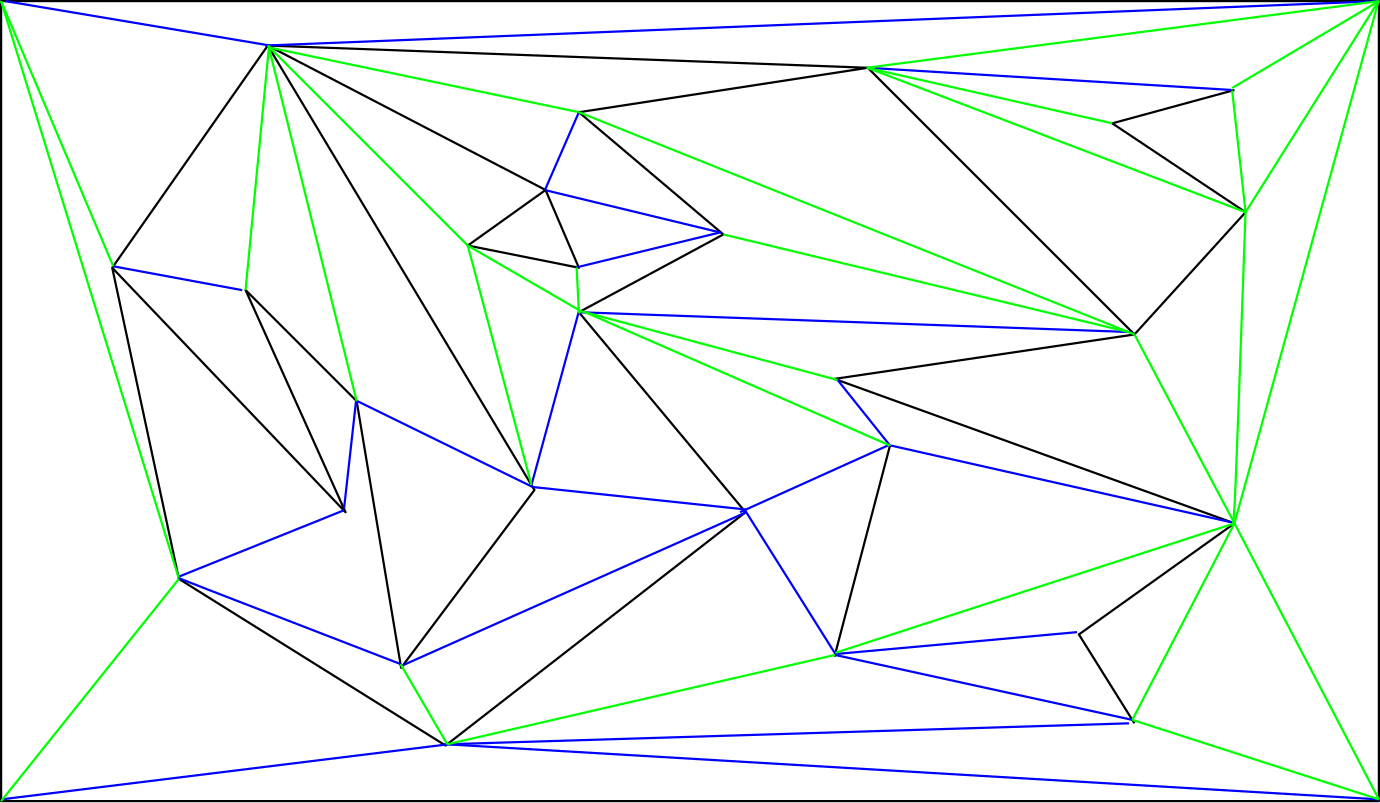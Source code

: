 <?xml version="1.0"?>
<!DOCTYPE ipe SYSTEM "ipe.dtd">
<ipe version="70218" creator="Ipe 7.2.24">
<info created="D:20210929145817" modified="D:20211007130912"/>
<ipestyle name="basic">
<symbol name="arrow/arc(spx)">
<path stroke="sym-stroke" fill="sym-stroke" pen="sym-pen">
0 0 m
-1 0.333 l
-1 -0.333 l
h
</path>
</symbol>
<symbol name="arrow/farc(spx)">
<path stroke="sym-stroke" fill="white" pen="sym-pen">
0 0 m
-1 0.333 l
-1 -0.333 l
h
</path>
</symbol>
<symbol name="arrow/ptarc(spx)">
<path stroke="sym-stroke" fill="sym-stroke" pen="sym-pen">
0 0 m
-1 0.333 l
-0.8 0 l
-1 -0.333 l
h
</path>
</symbol>
<symbol name="arrow/fptarc(spx)">
<path stroke="sym-stroke" fill="white" pen="sym-pen">
0 0 m
-1 0.333 l
-0.8 0 l
-1 -0.333 l
h
</path>
</symbol>
<symbol name="mark/circle(sx)" transformations="translations">
<path fill="sym-stroke">
0.6 0 0 0.6 0 0 e
0.4 0 0 0.4 0 0 e
</path>
</symbol>
<symbol name="mark/disk(sx)" transformations="translations">
<path fill="sym-stroke">
0.6 0 0 0.6 0 0 e
</path>
</symbol>
<symbol name="mark/fdisk(sfx)" transformations="translations">
<group>
<path fill="sym-fill">
0.5 0 0 0.5 0 0 e
</path>
<path fill="sym-stroke" fillrule="eofill">
0.6 0 0 0.6 0 0 e
0.4 0 0 0.4 0 0 e
</path>
</group>
</symbol>
<symbol name="mark/box(sx)" transformations="translations">
<path fill="sym-stroke" fillrule="eofill">
-0.6 -0.6 m
0.6 -0.6 l
0.6 0.6 l
-0.6 0.6 l
h
-0.4 -0.4 m
0.4 -0.4 l
0.4 0.4 l
-0.4 0.4 l
h
</path>
</symbol>
<symbol name="mark/square(sx)" transformations="translations">
<path fill="sym-stroke">
-0.6 -0.6 m
0.6 -0.6 l
0.6 0.6 l
-0.6 0.6 l
h
</path>
</symbol>
<symbol name="mark/fsquare(sfx)" transformations="translations">
<group>
<path fill="sym-fill">
-0.5 -0.5 m
0.5 -0.5 l
0.5 0.5 l
-0.5 0.5 l
h
</path>
<path fill="sym-stroke" fillrule="eofill">
-0.6 -0.6 m
0.6 -0.6 l
0.6 0.6 l
-0.6 0.6 l
h
-0.4 -0.4 m
0.4 -0.4 l
0.4 0.4 l
-0.4 0.4 l
h
</path>
</group>
</symbol>
<symbol name="mark/cross(sx)" transformations="translations">
<group>
<path fill="sym-stroke">
-0.43 -0.57 m
0.57 0.43 l
0.43 0.57 l
-0.57 -0.43 l
h
</path>
<path fill="sym-stroke">
-0.43 0.57 m
0.57 -0.43 l
0.43 -0.57 l
-0.57 0.43 l
h
</path>
</group>
</symbol>
<symbol name="arrow/fnormal(spx)">
<path stroke="sym-stroke" fill="white" pen="sym-pen">
0 0 m
-1 0.333 l
-1 -0.333 l
h
</path>
</symbol>
<symbol name="arrow/pointed(spx)">
<path stroke="sym-stroke" fill="sym-stroke" pen="sym-pen">
0 0 m
-1 0.333 l
-0.8 0 l
-1 -0.333 l
h
</path>
</symbol>
<symbol name="arrow/fpointed(spx)">
<path stroke="sym-stroke" fill="white" pen="sym-pen">
0 0 m
-1 0.333 l
-0.8 0 l
-1 -0.333 l
h
</path>
</symbol>
<symbol name="arrow/linear(spx)">
<path stroke="sym-stroke" pen="sym-pen">
-1 0.333 m
0 0 l
-1 -0.333 l
</path>
</symbol>
<symbol name="arrow/fdouble(spx)">
<path stroke="sym-stroke" fill="white" pen="sym-pen">
0 0 m
-1 0.333 l
-1 -0.333 l
h
-1 0 m
-2 0.333 l
-2 -0.333 l
h
</path>
</symbol>
<symbol name="arrow/double(spx)">
<path stroke="sym-stroke" fill="sym-stroke" pen="sym-pen">
0 0 m
-1 0.333 l
-1 -0.333 l
h
-1 0 m
-2 0.333 l
-2 -0.333 l
h
</path>
</symbol>
<anglesize name="22.5 deg" value="22.5"/>
<anglesize name="30 deg" value="30"/>
<anglesize name="45 deg" value="45"/>
<anglesize name="60 deg" value="60"/>
<anglesize name="90 deg" value="90"/>
<arrowsize name="large" value="10"/>
<arrowsize name="small" value="5"/>
<arrowsize name="tiny" value="3"/>
<color name="blue" value="0 0 1"/>
<color name="brown" value="0.647 0.165 0.165"/>
<color name="darkblue" value="0 0 0.545"/>
<color name="darkcyan" value="0 0.545 0.545"/>
<color name="darkgray" value="0.663"/>
<color name="darkgreen" value="0 0.392 0"/>
<color name="darkmagenta" value="0.545 0 0.545"/>
<color name="darkorange" value="1 0.549 0"/>
<color name="darkred" value="0.545 0 0"/>
<color name="gold" value="1 0.843 0"/>
<color name="gray" value="0.745"/>
<color name="green" value="0 1 0"/>
<color name="lightblue" value="0.678 0.847 0.902"/>
<color name="lightcyan" value="0.878 1 1"/>
<color name="lightgray" value="0.827"/>
<color name="lightgreen" value="0.565 0.933 0.565"/>
<color name="lightyellow" value="1 1 0.878"/>
<color name="navy" value="0 0 0.502"/>
<color name="orange" value="1 0.647 0"/>
<color name="pink" value="1 0.753 0.796"/>
<color name="purple" value="0.627 0.125 0.941"/>
<color name="red" value="1 0 0"/>
<color name="seagreen" value="0.18 0.545 0.341"/>
<color name="turquoise" value="0.251 0.878 0.816"/>
<color name="violet" value="0.933 0.51 0.933"/>
<color name="yellow" value="1 1 0"/>
<dashstyle name="dash dot dotted" value="[4 2 1 2 1 2] 0"/>
<dashstyle name="dash dotted" value="[4 2 1 2] 0"/>
<dashstyle name="dashed" value="[4] 0"/>
<dashstyle name="dotted" value="[1 3] 0"/>
<gridsize name="10 pts (~3.5 mm)" value="10"/>
<gridsize name="14 pts (~5 mm)" value="14"/>
<gridsize name="16 pts (~6 mm)" value="16"/>
<gridsize name="20 pts (~7 mm)" value="20"/>
<gridsize name="28 pts (~10 mm)" value="28"/>
<gridsize name="32 pts (~12 mm)" value="32"/>
<gridsize name="4 pts" value="4"/>
<gridsize name="56 pts (~20 mm)" value="56"/>
<gridsize name="8 pts (~3 mm)" value="8"/>
<opacity name="10%" value="0.1"/>
<opacity name="30%" value="0.3"/>
<opacity name="50%" value="0.5"/>
<opacity name="75%" value="0.75"/>
<pen name="fat" value="1.2"/>
<pen name="heavier" value="0.8"/>
<pen name="ultrafat" value="2"/>
<symbolsize name="large" value="5"/>
<symbolsize name="small" value="2"/>
<symbolsize name="tiny" value="1.1"/>
<textsize name="Huge" value="\Huge"/>
<textsize name="LARGE" value="\LARGE"/>
<textsize name="Large" value="\Large"/>
<textsize name="footnote" value="\footnotesize"/>
<textsize name="huge" value="\huge"/>
<textsize name="large" value="\large"/>
<textsize name="small" value="\small"/>
<textsize name="tiny" value="\tiny"/>
<textstyle name="center" begin="\begin{center}" end="\end{center}"/>
<textstyle name="item" begin="\begin{itemize}\item{}" end="\end{itemize}"/>
<textstyle name="itemize" begin="\begin{itemize}" end="\end{itemize}"/>
<tiling name="falling" angle="-60" step="4" width="1"/>
<tiling name="rising" angle="30" step="4" width="1"/>
</ipestyle>
<page>
<layer name="alpha"/>
<view layers="alpha" active="alpha"/>
<path layer="alpha" stroke="black" pen="heavier">
32 576 m
32 288 l
528 288 l
528 576 l
h
</path>
<path stroke="black" pen="heavier">
72 480 m
128 560 l
224 400 l
176 336 l
160 432 l
120 472 l
156 392 l
72 480 l
96 368 l
192 308 l
300 392 l
240 464 l
292 492 l
240 536 l
344 552 l
128 560 l
228 508 l
240 480 l
200 488 l
228 508 l
</path>
<path stroke="black" pen="heavier">
344 552 m
440 456 l
480 500 l
432 532 l
476 544 l
</path>
<path stroke="black" pen="heavier">
440 456 m
332 440 l
476 388 l
420 348 l
440 316 l
</path>
<path stroke="black" pen="heavier">
332 340 m
352 416 l
</path>
<path stroke="purple">
176.899 337.199 m
176 336
176 336 c
</path>
<path stroke="purple" pen="0.8">
299.008 391.229 m
299.932 392.082 l
</path>
<path stroke="blue" pen="heavier">
128.815 560 m
33.498 576 l
</path>
<path stroke="blue" pen="heavier">
126.991 559.998 m
527.877 576 l
</path>
<path stroke="blue" pen="heavier">
343.6 552.015 m
474.968 544.005 l
</path>
<path stroke="blue" pen="heavier">
240 536 m
227.82 508.094 l
</path>
<path stroke="blue" pen="heavier">
228.041 507.904 m
291.283 492.607 l
</path>
<path stroke="blue" pen="heavier">
239.184 480.163 m
290.781 492.728 l
</path>
<path stroke="blue" pen="heavier">
72.2635 480.549 m
118.782 471.941 l
</path>
<path stroke="blue" pen="heavier">
240 464 m
438.944 456.839 l
</path>
<path stroke="blue" pen="heavier">
159.774 432.226 m
223.355 401.074 l
</path>
<path stroke="blue" pen="heavier">
240.097 464.672 m
222.804 401.344 l
</path>
<path stroke="blue" pen="heavier">
332.736 440.109 m
352 416 l
</path>
<path stroke="blue" pen="heavier">
298.017 392.026 m
351.78 416.275 l
</path>
<path stroke="blue" pen="heavier">
155.35 392.681 m
95.8373 368.759 l
</path>
<path stroke="blue" pen="heavier">
175.777 337.34 m
96.4366 368.001
96.4366 368.001
95.9241 368.354 c
</path>
<path stroke="blue" pen="heavier">
300.291 392.003 m
176.715 336.954 l
</path>
<path stroke="blue" pen="heavier">
223.355 401.074 m
300.129 392.979 l
</path>
<path stroke="blue" pen="heavier">
352.295 416.004 m
475.19 388.293 l
</path>
<path stroke="blue" pen="heavier">
332.389 341.48 m
332.36 341.367 l
</path>
<path stroke="blue" pen="heavier">
332.248 340.941 m
419.331 348.829 l
</path>
<path stroke="blue" pen="heavier">
332.165 340.627 m
439.224 317.242 l
</path>
<path stroke="blue" pen="heavier">
191.31 308.431 m
438.031 316.003 l
</path>
<path stroke="blue" pen="heavier">
299.75 392.808 m
332.277 341.053 l
</path>
<path stroke="blue" pen="heavier">
159.797 432.215 m
155.446 393.23 l
</path>
<path stroke="blue" pen="heavier">
192.527 308.41 m
32 288.619 l
</path>
<path stroke="blue" pen="heavier">
192.231 308.46 m
528 288.619 l
</path>
<path stroke="green" pen="heavier">
240.705 464.38 m
239.831 463.698 l
</path>
<path stroke="green" pen="heavier">
32 576 m
72.3704 480.529 l
</path>
<path stroke="green" pen="heavier">
95.9241 368.354 m
32 576 l
</path>
<path stroke="green" pen="heavier">
96 368 m
32 288 l
</path>
<path stroke="green" pen="heavier">
120 472 m
128.474 560.057 l
</path>
<path stroke="green" pen="heavier">
160 432 m
128.404 559.327 l
</path>
<path stroke="green" pen="heavier">
240 536 m
128.404 559.327 l
</path>
<path stroke="green" pen="heavier">
200 488 m
128 560 l
</path>
<path stroke="green" pen="heavier">
239.184 480.163 m
240 464 l
</path>
<path stroke="green" pen="heavier">
200 488 m
240.703 464.379 l
</path>
<path stroke="green" pen="heavier">
200 488 m
222.926 401.79 l
</path>
<path stroke="green" pen="heavier">
175.778 337.34 m
192.605 308.471 l
</path>
<path stroke="green" pen="heavier">
332.165 340.627 m
192.605 308.471 l
</path>
<path stroke="green" pen="heavier">
476 388 m
332.37 341.407 l
</path>
<path stroke="green" pen="heavier">
240 536 m
440 456 l
</path>
<path stroke="green" pen="heavier">
292 492 m
437.8 456.88 l
</path>
<path stroke="green" pen="heavier">
432 532 m
343.608 552.015 l
</path>
<path stroke="green" pen="heavier">
344.096 551.904 m
480 500 l
</path>
<path stroke="green" pen="heavier">
343.608 552.015 m
528 576 l
</path>
<path stroke="green" pen="heavier">
475.179 544.723 m
528 576 l
</path>
<path stroke="green" pen="heavier">
475.179 543.811 m
480 500 l
</path>
<path stroke="green" pen="heavier">
440 456 m
476 388 l
</path>
<path stroke="green" pen="heavier">
480 500 m
527.877 576 l
</path>
<path stroke="green" pen="heavier">
480 500 m
476 388
476 388
475.186 388.294 c
</path>
<path stroke="green" pen="heavier">
476 388 m
527.866 575.983 l
</path>
<path stroke="green" pen="heavier">
439.224 317.242 m
476 388 l
</path>
<path stroke="green" pen="heavier">
439.224 317.242 m
528 288.619 l
</path>
<path stroke="green" pen="heavier">
476 388 m
528 288.619 l
</path>
<path stroke="green" pen="heavier">
333.157 439.582 m
240.703 464.379 l
</path>
<path stroke="green" pen="heavier">
352 416 m
242.444 463.912 l
</path>
</page>
</ipe>
